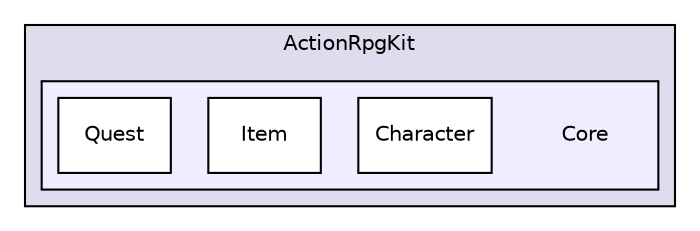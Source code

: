 digraph "Core" {
  compound=true
  node [ fontsize="10", fontname="Helvetica"];
  edge [ labelfontsize="10", labelfontname="Helvetica"];
  subgraph clusterdir_9ecb837a21b60474ce98456d518a780a {
    graph [ bgcolor="#ddddee", pencolor="black", label="ActionRpgKit" fontname="Helvetica", fontsize="10", URL="dir_9ecb837a21b60474ce98456d518a780a.xhtml"]
  subgraph clusterdir_08cc5c503820d31914a2f2729a36eee6 {
    graph [ bgcolor="#eeeeff", pencolor="black", label="" URL="dir_08cc5c503820d31914a2f2729a36eee6.xhtml"];
    dir_08cc5c503820d31914a2f2729a36eee6 [shape=plaintext label="Core"];
    dir_51aa3327c24c42ac0a4d2f2ce0d4381c [shape=box label="Character" color="black" fillcolor="white" style="filled" URL="dir_51aa3327c24c42ac0a4d2f2ce0d4381c.xhtml"];
    dir_8207dc692c6f22639351b525b75cafa5 [shape=box label="Item" color="black" fillcolor="white" style="filled" URL="dir_8207dc692c6f22639351b525b75cafa5.xhtml"];
    dir_4739576f810d48e6e0c06f46288922b6 [shape=box label="Quest" color="black" fillcolor="white" style="filled" URL="dir_4739576f810d48e6e0c06f46288922b6.xhtml"];
  }
  }
}
